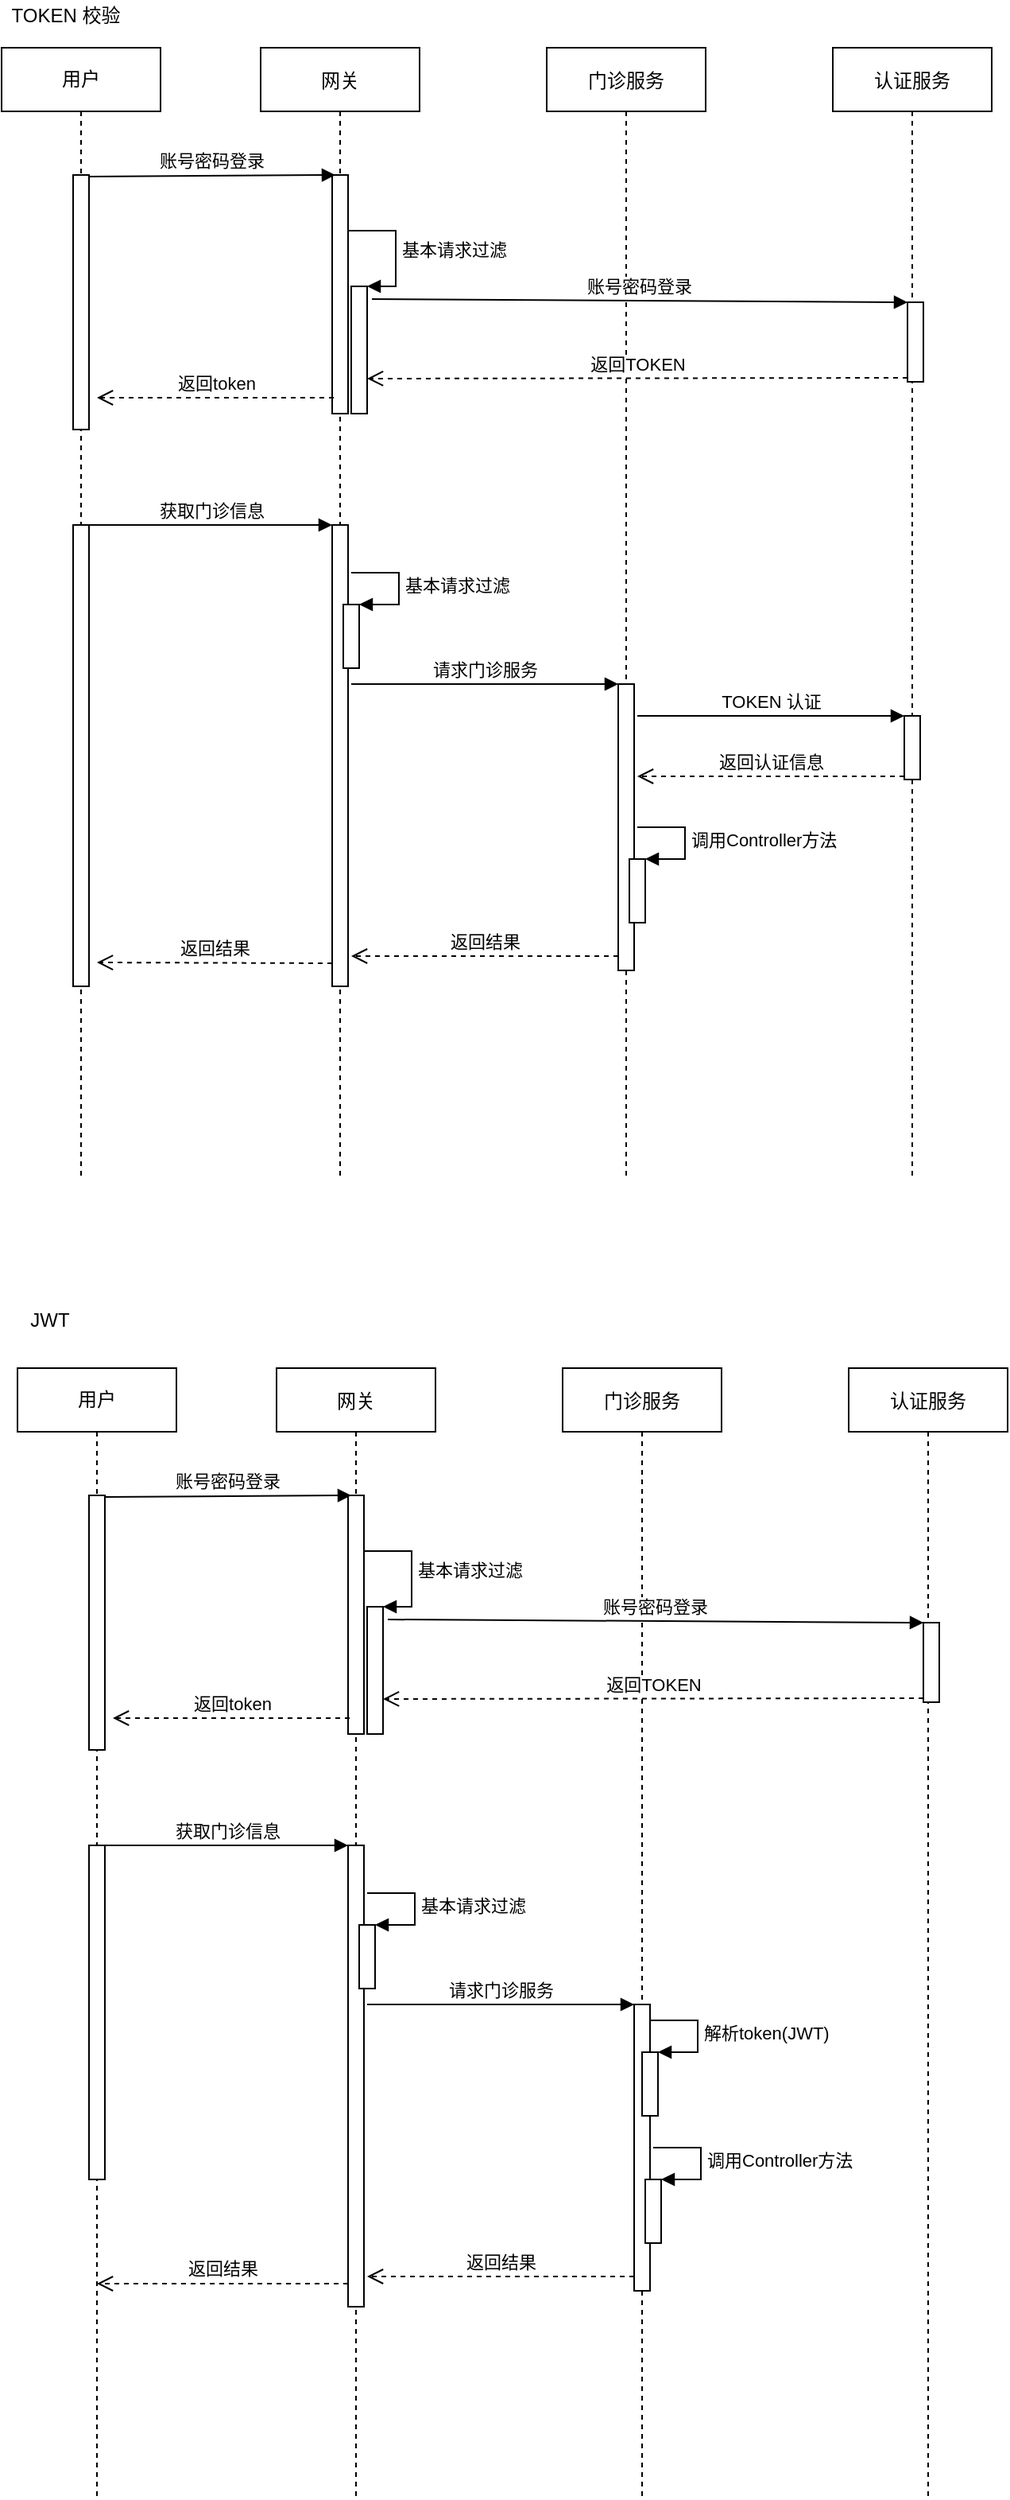 <mxfile version="14.7.3" type="github">
  <diagram id="kgpKYQtTHZ0yAKxKKP6v" name="Page-1">
    <mxGraphModel dx="1325" dy="907" grid="1" gridSize="10" guides="1" tooltips="1" connect="1" arrows="1" fold="1" page="1" pageScale="1" pageWidth="850" pageHeight="1100" math="0" shadow="0">
      <root>
        <mxCell id="0" />
        <mxCell id="1" parent="0" />
        <mxCell id="3nuBFxr9cyL0pnOWT2aG-1" value="网关" style="shape=umlLifeline;perimeter=lifelinePerimeter;container=1;collapsible=0;recursiveResize=0;rounded=0;shadow=0;strokeWidth=1;" parent="1" vertex="1">
          <mxGeometry x="203" y="80" width="100" height="710" as="geometry" />
        </mxCell>
        <mxCell id="uX1jMXB_K_jwAqzEaMTx-18" value="" style="html=1;points=[];perimeter=orthogonalPerimeter;" vertex="1" parent="3nuBFxr9cyL0pnOWT2aG-1">
          <mxGeometry x="57" y="150" width="10" height="80" as="geometry" />
        </mxCell>
        <mxCell id="uX1jMXB_K_jwAqzEaMTx-19" value="基本请求过滤" style="edgeStyle=orthogonalEdgeStyle;html=1;align=left;spacingLeft=2;endArrow=block;rounded=0;entryX=1;entryY=0;" edge="1" target="uX1jMXB_K_jwAqzEaMTx-18" parent="3nuBFxr9cyL0pnOWT2aG-1">
          <mxGeometry relative="1" as="geometry">
            <mxPoint x="55" y="115" as="sourcePoint" />
            <Array as="points">
              <mxPoint x="85" y="115" />
            </Array>
          </mxGeometry>
        </mxCell>
        <mxCell id="uX1jMXB_K_jwAqzEaMTx-50" value="" style="html=1;points=[];perimeter=orthogonalPerimeter;" vertex="1" parent="3nuBFxr9cyL0pnOWT2aG-1">
          <mxGeometry x="45" y="300" width="10" height="290" as="geometry" />
        </mxCell>
        <mxCell id="uX1jMXB_K_jwAqzEaMTx-58" value="" style="html=1;points=[];perimeter=orthogonalPerimeter;" vertex="1" parent="3nuBFxr9cyL0pnOWT2aG-1">
          <mxGeometry x="52" y="350" width="10" height="40" as="geometry" />
        </mxCell>
        <mxCell id="uX1jMXB_K_jwAqzEaMTx-59" value="基本请求过滤" style="edgeStyle=orthogonalEdgeStyle;html=1;align=left;spacingLeft=2;endArrow=block;rounded=0;entryX=1;entryY=0;" edge="1" target="uX1jMXB_K_jwAqzEaMTx-58" parent="3nuBFxr9cyL0pnOWT2aG-1">
          <mxGeometry relative="1" as="geometry">
            <mxPoint x="57" y="330" as="sourcePoint" />
            <Array as="points">
              <mxPoint x="87" y="330" />
            </Array>
          </mxGeometry>
        </mxCell>
        <mxCell id="3nuBFxr9cyL0pnOWT2aG-5" value="门诊服务" style="shape=umlLifeline;perimeter=lifelinePerimeter;container=1;collapsible=0;recursiveResize=0;rounded=0;shadow=0;strokeWidth=1;" parent="1" vertex="1">
          <mxGeometry x="383" y="80" width="100" height="710" as="geometry" />
        </mxCell>
        <mxCell id="uX1jMXB_K_jwAqzEaMTx-55" value="" style="html=1;points=[];perimeter=orthogonalPerimeter;" vertex="1" parent="3nuBFxr9cyL0pnOWT2aG-5">
          <mxGeometry x="45" y="400" width="10" height="180" as="geometry" />
        </mxCell>
        <mxCell id="uX1jMXB_K_jwAqzEaMTx-56" value="请求门诊服务" style="html=1;verticalAlign=bottom;endArrow=block;entryX=0;entryY=0;" edge="1" target="uX1jMXB_K_jwAqzEaMTx-55" parent="3nuBFxr9cyL0pnOWT2aG-5">
          <mxGeometry relative="1" as="geometry">
            <mxPoint x="-123" y="400" as="sourcePoint" />
          </mxGeometry>
        </mxCell>
        <mxCell id="uX1jMXB_K_jwAqzEaMTx-64" value="" style="html=1;points=[];perimeter=orthogonalPerimeter;" vertex="1" parent="3nuBFxr9cyL0pnOWT2aG-5">
          <mxGeometry x="52" y="510" width="10" height="40" as="geometry" />
        </mxCell>
        <mxCell id="uX1jMXB_K_jwAqzEaMTx-65" value="调用Controller方法" style="edgeStyle=orthogonalEdgeStyle;html=1;align=left;spacingLeft=2;endArrow=block;rounded=0;entryX=1;entryY=0;" edge="1" target="uX1jMXB_K_jwAqzEaMTx-64" parent="3nuBFxr9cyL0pnOWT2aG-5">
          <mxGeometry relative="1" as="geometry">
            <mxPoint x="57" y="490" as="sourcePoint" />
            <Array as="points">
              <mxPoint x="87" y="490" />
            </Array>
          </mxGeometry>
        </mxCell>
        <mxCell id="uX1jMXB_K_jwAqzEaMTx-1" value="认证服务" style="shape=umlLifeline;perimeter=lifelinePerimeter;container=1;collapsible=0;recursiveResize=0;rounded=0;shadow=0;strokeWidth=1;" vertex="1" parent="1">
          <mxGeometry x="563" y="80" width="100" height="710" as="geometry" />
        </mxCell>
        <mxCell id="uX1jMXB_K_jwAqzEaMTx-60" value="" style="html=1;points=[];perimeter=orthogonalPerimeter;" vertex="1" parent="uX1jMXB_K_jwAqzEaMTx-1">
          <mxGeometry x="45" y="420" width="10" height="40" as="geometry" />
        </mxCell>
        <mxCell id="uX1jMXB_K_jwAqzEaMTx-62" value="返回认证信息" style="html=1;verticalAlign=bottom;endArrow=open;dashed=1;endSize=8;exitX=0;exitY=0.95;" edge="1" source="uX1jMXB_K_jwAqzEaMTx-60" parent="uX1jMXB_K_jwAqzEaMTx-1">
          <mxGeometry relative="1" as="geometry">
            <mxPoint x="-123" y="458" as="targetPoint" />
          </mxGeometry>
        </mxCell>
        <mxCell id="uX1jMXB_K_jwAqzEaMTx-14" value="" style="html=1;points=[];perimeter=orthogonalPerimeter;" vertex="1" parent="1">
          <mxGeometry x="248" y="160" width="10" height="150" as="geometry" />
        </mxCell>
        <mxCell id="uX1jMXB_K_jwAqzEaMTx-25" value="" style="html=1;points=[];perimeter=orthogonalPerimeter;" vertex="1" parent="1">
          <mxGeometry x="610" y="240" width="10" height="50" as="geometry" />
        </mxCell>
        <mxCell id="uX1jMXB_K_jwAqzEaMTx-26" value="账号密码登录" style="html=1;verticalAlign=bottom;endArrow=block;entryX=0;entryY=0;exitX=1.3;exitY=0.1;exitDx=0;exitDy=0;exitPerimeter=0;" edge="1" target="uX1jMXB_K_jwAqzEaMTx-25" parent="1" source="uX1jMXB_K_jwAqzEaMTx-18">
          <mxGeometry relative="1" as="geometry">
            <mxPoint x="358" y="260" as="sourcePoint" />
          </mxGeometry>
        </mxCell>
        <mxCell id="uX1jMXB_K_jwAqzEaMTx-27" value="返回TOKEN" style="html=1;verticalAlign=bottom;endArrow=open;dashed=1;endSize=8;exitX=0;exitY=0.95;" edge="1" source="uX1jMXB_K_jwAqzEaMTx-25" parent="1">
          <mxGeometry relative="1" as="geometry">
            <mxPoint x="270" y="288" as="targetPoint" />
          </mxGeometry>
        </mxCell>
        <mxCell id="uX1jMXB_K_jwAqzEaMTx-30" value="用户" style="shape=umlLifeline;perimeter=lifelinePerimeter;whiteSpace=wrap;html=1;container=1;collapsible=0;recursiveResize=0;outlineConnect=0;" vertex="1" parent="1">
          <mxGeometry x="40" y="80" width="100" height="710" as="geometry" />
        </mxCell>
        <mxCell id="uX1jMXB_K_jwAqzEaMTx-31" value="" style="html=1;points=[];perimeter=orthogonalPerimeter;" vertex="1" parent="uX1jMXB_K_jwAqzEaMTx-30">
          <mxGeometry x="45" y="80" width="10" height="160" as="geometry" />
        </mxCell>
        <mxCell id="uX1jMXB_K_jwAqzEaMTx-49" value="" style="html=1;points=[];perimeter=orthogonalPerimeter;" vertex="1" parent="uX1jMXB_K_jwAqzEaMTx-30">
          <mxGeometry x="45" y="300" width="10" height="290" as="geometry" />
        </mxCell>
        <mxCell id="uX1jMXB_K_jwAqzEaMTx-33" value="账号密码登录" style="html=1;verticalAlign=bottom;endArrow=block;exitX=1;exitY=0.006;exitDx=0;exitDy=0;exitPerimeter=0;entryX=0.2;entryY=0;entryDx=0;entryDy=0;entryPerimeter=0;" edge="1" parent="1" source="uX1jMXB_K_jwAqzEaMTx-31" target="uX1jMXB_K_jwAqzEaMTx-14">
          <mxGeometry width="80" relative="1" as="geometry">
            <mxPoint x="100" y="190" as="sourcePoint" />
            <mxPoint x="245" y="160" as="targetPoint" />
          </mxGeometry>
        </mxCell>
        <mxCell id="uX1jMXB_K_jwAqzEaMTx-36" value="返回token" style="html=1;verticalAlign=bottom;endArrow=open;dashed=1;endSize=8;exitX=0.1;exitY=0.933;exitDx=0;exitDy=0;exitPerimeter=0;" edge="1" parent="1" source="uX1jMXB_K_jwAqzEaMTx-14">
          <mxGeometry relative="1" as="geometry">
            <mxPoint x="240" y="300" as="sourcePoint" />
            <mxPoint x="100" y="300" as="targetPoint" />
          </mxGeometry>
        </mxCell>
        <mxCell id="uX1jMXB_K_jwAqzEaMTx-51" value="获取门诊信息" style="html=1;verticalAlign=bottom;endArrow=block;entryX=0;entryY=0;" edge="1" target="uX1jMXB_K_jwAqzEaMTx-50" parent="1" source="uX1jMXB_K_jwAqzEaMTx-49">
          <mxGeometry relative="1" as="geometry">
            <mxPoint x="178" y="380" as="sourcePoint" />
          </mxGeometry>
        </mxCell>
        <mxCell id="uX1jMXB_K_jwAqzEaMTx-52" value="返回结果" style="html=1;verticalAlign=bottom;endArrow=open;dashed=1;endSize=8;exitX=0;exitY=0.95;" edge="1" source="uX1jMXB_K_jwAqzEaMTx-50" parent="1">
          <mxGeometry relative="1" as="geometry">
            <mxPoint x="100" y="655" as="targetPoint" />
          </mxGeometry>
        </mxCell>
        <mxCell id="uX1jMXB_K_jwAqzEaMTx-57" value="返回结果" style="html=1;verticalAlign=bottom;endArrow=open;dashed=1;endSize=8;exitX=0;exitY=0.95;" edge="1" source="uX1jMXB_K_jwAqzEaMTx-55" parent="1">
          <mxGeometry relative="1" as="geometry">
            <mxPoint x="260" y="651" as="targetPoint" />
          </mxGeometry>
        </mxCell>
        <mxCell id="uX1jMXB_K_jwAqzEaMTx-61" value="TOKEN 认证" style="html=1;verticalAlign=bottom;endArrow=block;entryX=0;entryY=0;" edge="1" target="uX1jMXB_K_jwAqzEaMTx-60" parent="1">
          <mxGeometry relative="1" as="geometry">
            <mxPoint x="440" y="500" as="sourcePoint" />
          </mxGeometry>
        </mxCell>
        <mxCell id="uX1jMXB_K_jwAqzEaMTx-93" value="网关" style="shape=umlLifeline;perimeter=lifelinePerimeter;container=1;collapsible=0;recursiveResize=0;rounded=0;shadow=0;strokeWidth=1;" vertex="1" parent="1">
          <mxGeometry x="213" y="910" width="100" height="710" as="geometry" />
        </mxCell>
        <mxCell id="uX1jMXB_K_jwAqzEaMTx-94" value="" style="html=1;points=[];perimeter=orthogonalPerimeter;" vertex="1" parent="uX1jMXB_K_jwAqzEaMTx-93">
          <mxGeometry x="57" y="150" width="10" height="80" as="geometry" />
        </mxCell>
        <mxCell id="uX1jMXB_K_jwAqzEaMTx-95" value="基本请求过滤" style="edgeStyle=orthogonalEdgeStyle;html=1;align=left;spacingLeft=2;endArrow=block;rounded=0;entryX=1;entryY=0;" edge="1" parent="uX1jMXB_K_jwAqzEaMTx-93" target="uX1jMXB_K_jwAqzEaMTx-94">
          <mxGeometry relative="1" as="geometry">
            <mxPoint x="55" y="115" as="sourcePoint" />
            <Array as="points">
              <mxPoint x="85" y="115" />
            </Array>
          </mxGeometry>
        </mxCell>
        <mxCell id="uX1jMXB_K_jwAqzEaMTx-96" value="" style="html=1;points=[];perimeter=orthogonalPerimeter;" vertex="1" parent="uX1jMXB_K_jwAqzEaMTx-93">
          <mxGeometry x="45" y="300" width="10" height="290" as="geometry" />
        </mxCell>
        <mxCell id="uX1jMXB_K_jwAqzEaMTx-97" value="" style="html=1;points=[];perimeter=orthogonalPerimeter;" vertex="1" parent="uX1jMXB_K_jwAqzEaMTx-93">
          <mxGeometry x="52" y="350" width="10" height="40" as="geometry" />
        </mxCell>
        <mxCell id="uX1jMXB_K_jwAqzEaMTx-98" value="基本请求过滤" style="edgeStyle=orthogonalEdgeStyle;html=1;align=left;spacingLeft=2;endArrow=block;rounded=0;entryX=1;entryY=0;" edge="1" parent="uX1jMXB_K_jwAqzEaMTx-93" target="uX1jMXB_K_jwAqzEaMTx-97">
          <mxGeometry relative="1" as="geometry">
            <mxPoint x="57" y="330" as="sourcePoint" />
            <Array as="points">
              <mxPoint x="87" y="330" />
            </Array>
          </mxGeometry>
        </mxCell>
        <mxCell id="uX1jMXB_K_jwAqzEaMTx-99" value="门诊服务" style="shape=umlLifeline;perimeter=lifelinePerimeter;container=1;collapsible=0;recursiveResize=0;rounded=0;shadow=0;strokeWidth=1;" vertex="1" parent="1">
          <mxGeometry x="393" y="910" width="100" height="710" as="geometry" />
        </mxCell>
        <mxCell id="uX1jMXB_K_jwAqzEaMTx-100" value="" style="html=1;points=[];perimeter=orthogonalPerimeter;" vertex="1" parent="uX1jMXB_K_jwAqzEaMTx-99">
          <mxGeometry x="45" y="400" width="10" height="180" as="geometry" />
        </mxCell>
        <mxCell id="uX1jMXB_K_jwAqzEaMTx-101" value="请求门诊服务" style="html=1;verticalAlign=bottom;endArrow=block;entryX=0;entryY=0;" edge="1" parent="uX1jMXB_K_jwAqzEaMTx-99" target="uX1jMXB_K_jwAqzEaMTx-100">
          <mxGeometry relative="1" as="geometry">
            <mxPoint x="-123" y="400" as="sourcePoint" />
          </mxGeometry>
        </mxCell>
        <mxCell id="uX1jMXB_K_jwAqzEaMTx-102" value="" style="html=1;points=[];perimeter=orthogonalPerimeter;" vertex="1" parent="uX1jMXB_K_jwAqzEaMTx-99">
          <mxGeometry x="52" y="510" width="10" height="40" as="geometry" />
        </mxCell>
        <mxCell id="uX1jMXB_K_jwAqzEaMTx-103" value="调用Controller方法" style="edgeStyle=orthogonalEdgeStyle;html=1;align=left;spacingLeft=2;endArrow=block;rounded=0;entryX=1;entryY=0;" edge="1" parent="uX1jMXB_K_jwAqzEaMTx-99" target="uX1jMXB_K_jwAqzEaMTx-102">
          <mxGeometry relative="1" as="geometry">
            <mxPoint x="57" y="490" as="sourcePoint" />
            <Array as="points">
              <mxPoint x="87" y="490" />
            </Array>
          </mxGeometry>
        </mxCell>
        <mxCell id="uX1jMXB_K_jwAqzEaMTx-120" value="" style="html=1;points=[];perimeter=orthogonalPerimeter;" vertex="1" parent="uX1jMXB_K_jwAqzEaMTx-99">
          <mxGeometry x="50" y="430" width="10" height="40" as="geometry" />
        </mxCell>
        <mxCell id="uX1jMXB_K_jwAqzEaMTx-121" value="解析token(JWT)" style="edgeStyle=orthogonalEdgeStyle;html=1;align=left;spacingLeft=2;endArrow=block;rounded=0;entryX=1;entryY=0;" edge="1" target="uX1jMXB_K_jwAqzEaMTx-120" parent="uX1jMXB_K_jwAqzEaMTx-99">
          <mxGeometry relative="1" as="geometry">
            <mxPoint x="55" y="410" as="sourcePoint" />
            <Array as="points">
              <mxPoint x="85" y="410" />
            </Array>
          </mxGeometry>
        </mxCell>
        <mxCell id="uX1jMXB_K_jwAqzEaMTx-104" value="认证服务" style="shape=umlLifeline;perimeter=lifelinePerimeter;container=1;collapsible=0;recursiveResize=0;rounded=0;shadow=0;strokeWidth=1;" vertex="1" parent="1">
          <mxGeometry x="573" y="910" width="100" height="710" as="geometry" />
        </mxCell>
        <mxCell id="uX1jMXB_K_jwAqzEaMTx-107" value="" style="html=1;points=[];perimeter=orthogonalPerimeter;" vertex="1" parent="1">
          <mxGeometry x="258" y="990" width="10" height="150" as="geometry" />
        </mxCell>
        <mxCell id="uX1jMXB_K_jwAqzEaMTx-108" value="" style="html=1;points=[];perimeter=orthogonalPerimeter;" vertex="1" parent="1">
          <mxGeometry x="620" y="1070" width="10" height="50" as="geometry" />
        </mxCell>
        <mxCell id="uX1jMXB_K_jwAqzEaMTx-109" value="账号密码登录" style="html=1;verticalAlign=bottom;endArrow=block;entryX=0;entryY=0;exitX=1.3;exitY=0.1;exitDx=0;exitDy=0;exitPerimeter=0;" edge="1" parent="1" source="uX1jMXB_K_jwAqzEaMTx-94" target="uX1jMXB_K_jwAqzEaMTx-108">
          <mxGeometry relative="1" as="geometry">
            <mxPoint x="368" y="1090" as="sourcePoint" />
          </mxGeometry>
        </mxCell>
        <mxCell id="uX1jMXB_K_jwAqzEaMTx-110" value="返回TOKEN" style="html=1;verticalAlign=bottom;endArrow=open;dashed=1;endSize=8;exitX=0;exitY=0.95;" edge="1" parent="1" source="uX1jMXB_K_jwAqzEaMTx-108">
          <mxGeometry relative="1" as="geometry">
            <mxPoint x="280" y="1118" as="targetPoint" />
          </mxGeometry>
        </mxCell>
        <mxCell id="uX1jMXB_K_jwAqzEaMTx-111" value="用户" style="shape=umlLifeline;perimeter=lifelinePerimeter;whiteSpace=wrap;html=1;container=1;collapsible=0;recursiveResize=0;outlineConnect=0;" vertex="1" parent="1">
          <mxGeometry x="50" y="910" width="100" height="710" as="geometry" />
        </mxCell>
        <mxCell id="uX1jMXB_K_jwAqzEaMTx-112" value="" style="html=1;points=[];perimeter=orthogonalPerimeter;" vertex="1" parent="uX1jMXB_K_jwAqzEaMTx-111">
          <mxGeometry x="45" y="80" width="10" height="160" as="geometry" />
        </mxCell>
        <mxCell id="uX1jMXB_K_jwAqzEaMTx-113" value="" style="html=1;points=[];perimeter=orthogonalPerimeter;" vertex="1" parent="uX1jMXB_K_jwAqzEaMTx-111">
          <mxGeometry x="45" y="300" width="10" height="210" as="geometry" />
        </mxCell>
        <mxCell id="uX1jMXB_K_jwAqzEaMTx-114" value="账号密码登录" style="html=1;verticalAlign=bottom;endArrow=block;exitX=1;exitY=0.006;exitDx=0;exitDy=0;exitPerimeter=0;entryX=0.2;entryY=0;entryDx=0;entryDy=0;entryPerimeter=0;" edge="1" parent="1" source="uX1jMXB_K_jwAqzEaMTx-112" target="uX1jMXB_K_jwAqzEaMTx-107">
          <mxGeometry width="80" relative="1" as="geometry">
            <mxPoint x="110" y="1020" as="sourcePoint" />
            <mxPoint x="255" y="990" as="targetPoint" />
          </mxGeometry>
        </mxCell>
        <mxCell id="uX1jMXB_K_jwAqzEaMTx-115" value="返回token" style="html=1;verticalAlign=bottom;endArrow=open;dashed=1;endSize=8;exitX=0.1;exitY=0.933;exitDx=0;exitDy=0;exitPerimeter=0;" edge="1" parent="1" source="uX1jMXB_K_jwAqzEaMTx-107">
          <mxGeometry relative="1" as="geometry">
            <mxPoint x="250" y="1130" as="sourcePoint" />
            <mxPoint x="110" y="1130" as="targetPoint" />
          </mxGeometry>
        </mxCell>
        <mxCell id="uX1jMXB_K_jwAqzEaMTx-116" value="获取门诊信息" style="html=1;verticalAlign=bottom;endArrow=block;entryX=0;entryY=0;" edge="1" parent="1" source="uX1jMXB_K_jwAqzEaMTx-113" target="uX1jMXB_K_jwAqzEaMTx-96">
          <mxGeometry relative="1" as="geometry">
            <mxPoint x="188" y="1210" as="sourcePoint" />
          </mxGeometry>
        </mxCell>
        <mxCell id="uX1jMXB_K_jwAqzEaMTx-117" value="返回结果" style="html=1;verticalAlign=bottom;endArrow=open;dashed=1;endSize=8;exitX=0;exitY=0.95;" edge="1" parent="1" source="uX1jMXB_K_jwAqzEaMTx-96" target="uX1jMXB_K_jwAqzEaMTx-111">
          <mxGeometry relative="1" as="geometry">
            <mxPoint x="100" y="1286" as="targetPoint" />
          </mxGeometry>
        </mxCell>
        <mxCell id="uX1jMXB_K_jwAqzEaMTx-118" value="返回结果" style="html=1;verticalAlign=bottom;endArrow=open;dashed=1;endSize=8;exitX=0;exitY=0.95;" edge="1" parent="1" source="uX1jMXB_K_jwAqzEaMTx-100">
          <mxGeometry relative="1" as="geometry">
            <mxPoint x="270" y="1481" as="targetPoint" />
          </mxGeometry>
        </mxCell>
        <mxCell id="uX1jMXB_K_jwAqzEaMTx-122" value="JWT" style="text;html=1;align=center;verticalAlign=middle;resizable=0;points=[];autosize=1;strokeColor=none;" vertex="1" parent="1">
          <mxGeometry x="50" y="870" width="40" height="20" as="geometry" />
        </mxCell>
        <mxCell id="uX1jMXB_K_jwAqzEaMTx-123" value="TOKEN 校验" style="text;html=1;align=center;verticalAlign=middle;resizable=0;points=[];autosize=1;strokeColor=none;" vertex="1" parent="1">
          <mxGeometry x="40" y="50" width="80" height="20" as="geometry" />
        </mxCell>
      </root>
    </mxGraphModel>
  </diagram>
</mxfile>
